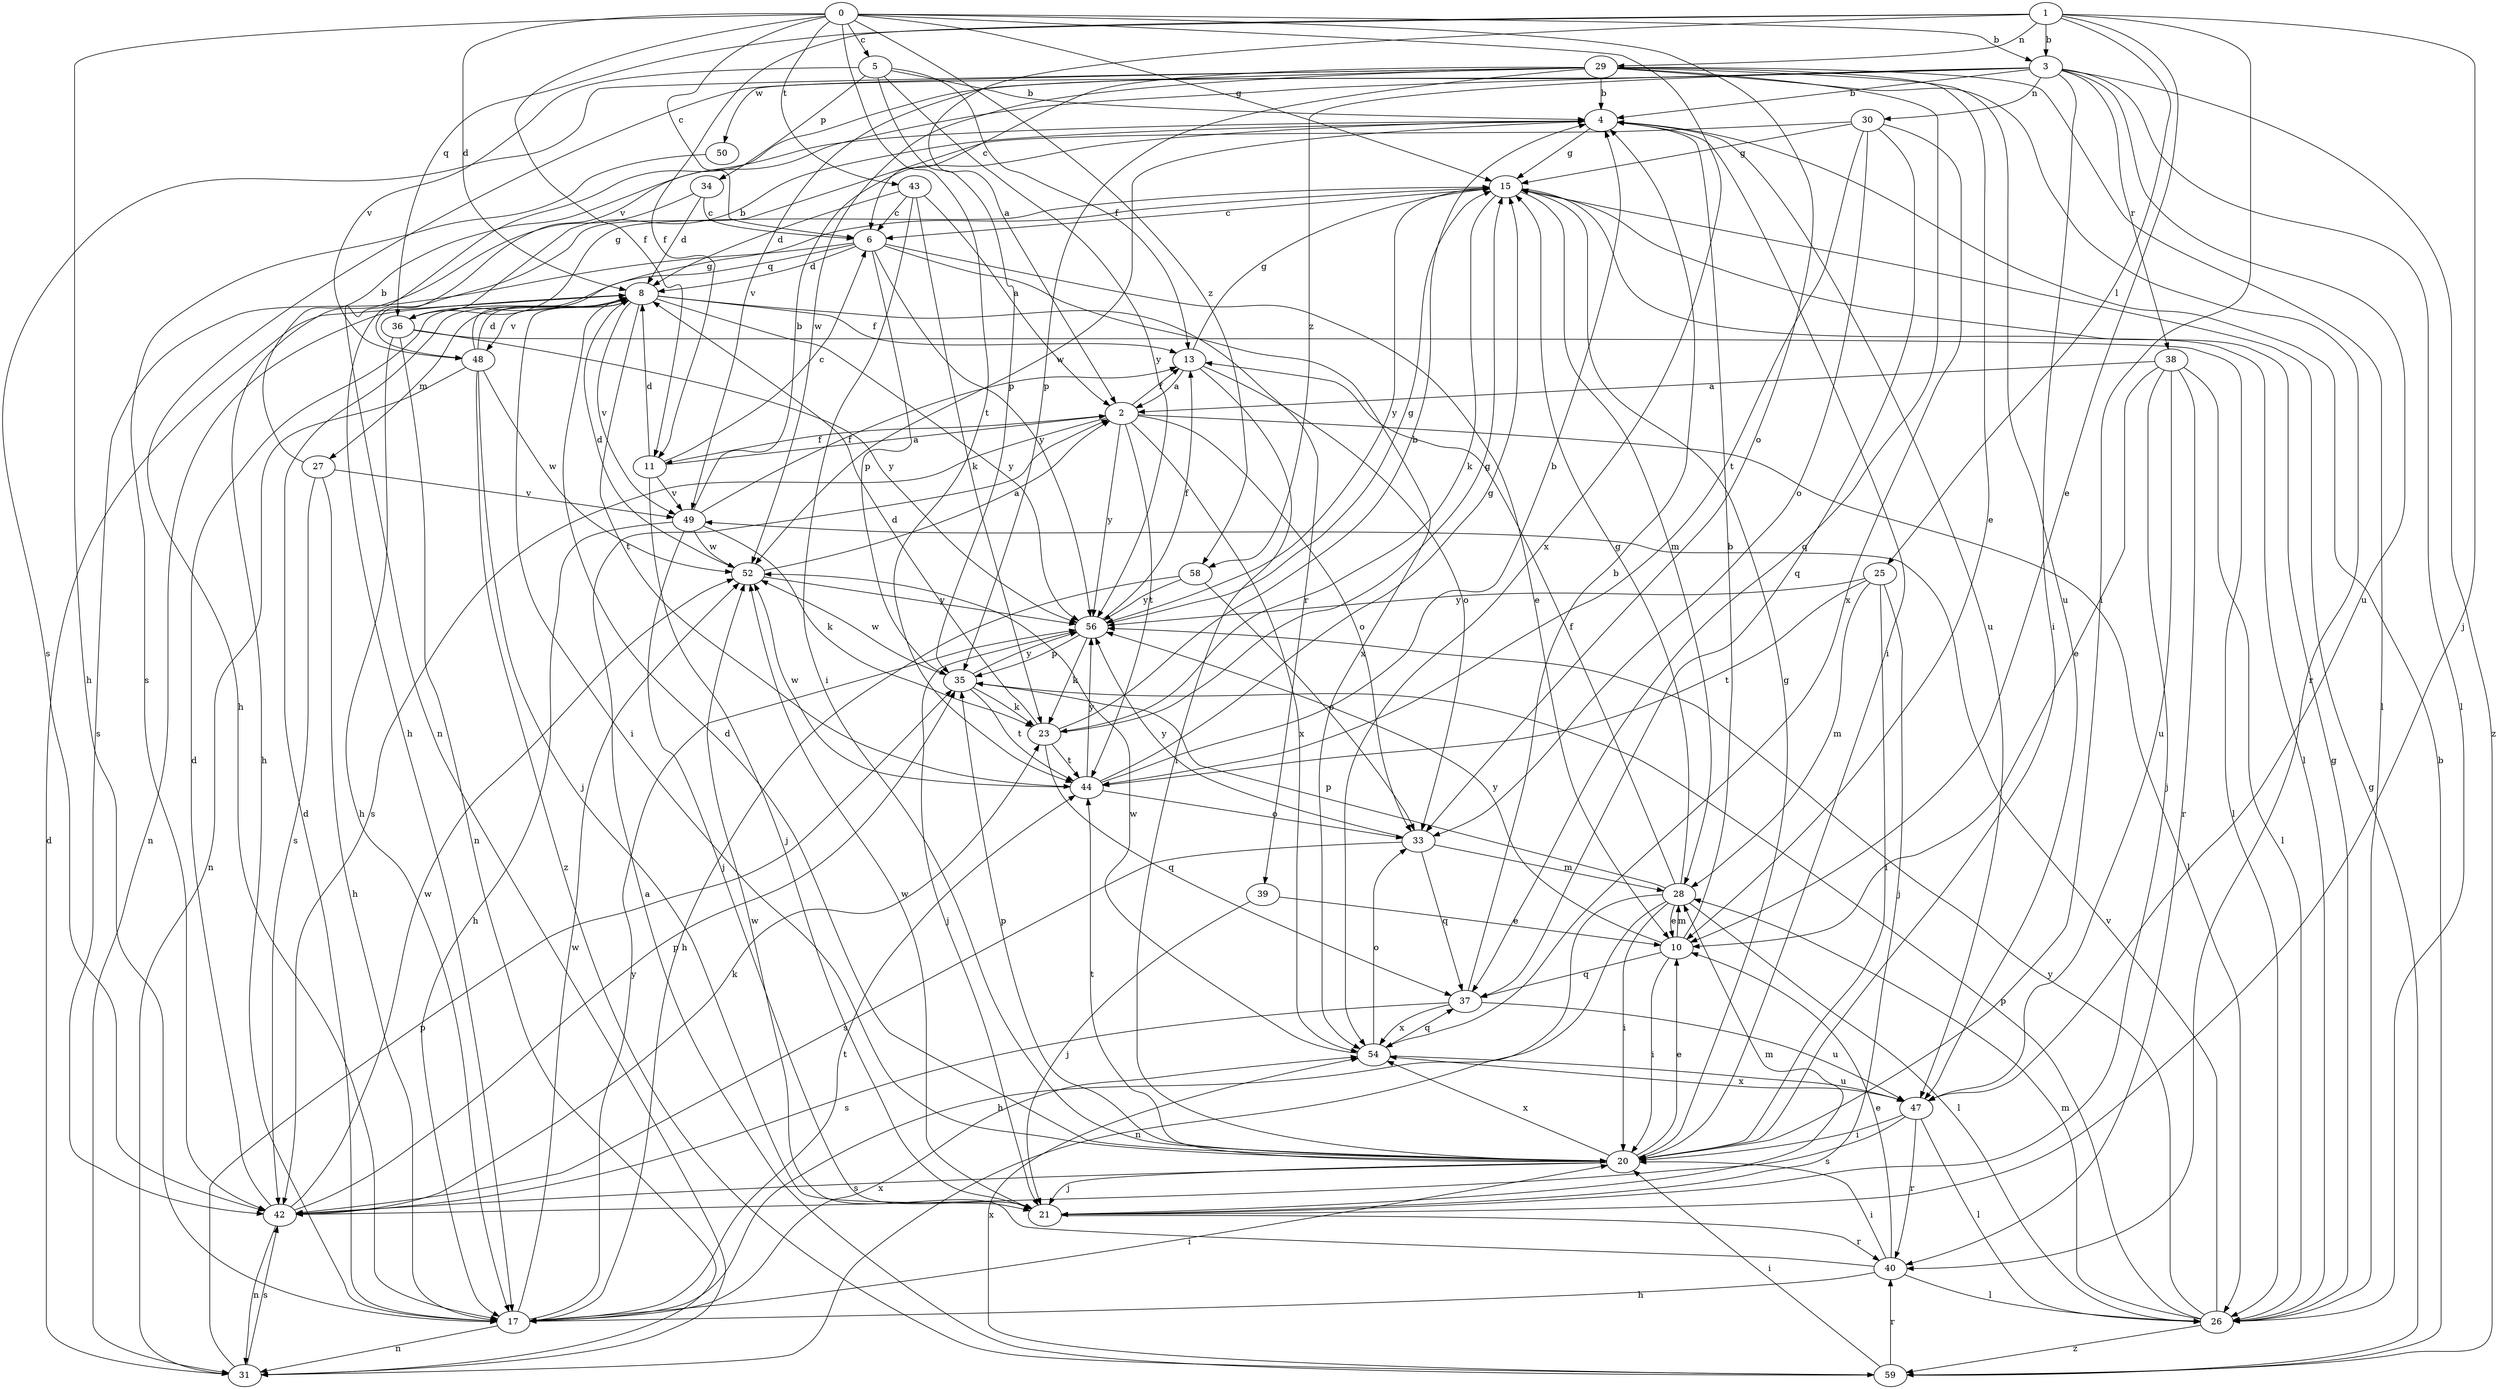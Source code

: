 strict digraph  {
0;
1;
2;
3;
4;
5;
6;
8;
10;
11;
13;
15;
17;
20;
21;
23;
25;
26;
27;
28;
29;
30;
31;
33;
34;
35;
36;
37;
38;
39;
40;
42;
43;
44;
47;
48;
49;
50;
52;
54;
56;
58;
59;
0 -> 3  [label=b];
0 -> 5  [label=c];
0 -> 6  [label=c];
0 -> 8  [label=d];
0 -> 11  [label=f];
0 -> 15  [label=g];
0 -> 17  [label=h];
0 -> 33  [label=o];
0 -> 43  [label=t];
0 -> 44  [label=t];
0 -> 54  [label=x];
0 -> 58  [label=z];
1 -> 2  [label=a];
1 -> 3  [label=b];
1 -> 10  [label=e];
1 -> 11  [label=f];
1 -> 20  [label=i];
1 -> 21  [label=j];
1 -> 25  [label=l];
1 -> 29  [label=n];
1 -> 36  [label=q];
2 -> 11  [label=f];
2 -> 13  [label=f];
2 -> 26  [label=l];
2 -> 33  [label=o];
2 -> 42  [label=s];
2 -> 44  [label=t];
2 -> 54  [label=x];
2 -> 56  [label=y];
3 -> 4  [label=b];
3 -> 20  [label=i];
3 -> 26  [label=l];
3 -> 30  [label=n];
3 -> 31  [label=n];
3 -> 38  [label=r];
3 -> 47  [label=u];
3 -> 48  [label=v];
3 -> 50  [label=w];
3 -> 58  [label=z];
3 -> 59  [label=z];
4 -> 15  [label=g];
4 -> 20  [label=i];
4 -> 47  [label=u];
4 -> 52  [label=w];
5 -> 4  [label=b];
5 -> 13  [label=f];
5 -> 34  [label=p];
5 -> 35  [label=p];
5 -> 48  [label=v];
5 -> 56  [label=y];
6 -> 8  [label=d];
6 -> 10  [label=e];
6 -> 35  [label=p];
6 -> 36  [label=q];
6 -> 42  [label=s];
6 -> 54  [label=x];
6 -> 56  [label=y];
8 -> 13  [label=f];
8 -> 20  [label=i];
8 -> 27  [label=m];
8 -> 31  [label=n];
8 -> 39  [label=r];
8 -> 44  [label=t];
8 -> 48  [label=v];
8 -> 49  [label=v];
8 -> 56  [label=y];
10 -> 4  [label=b];
10 -> 20  [label=i];
10 -> 28  [label=m];
10 -> 37  [label=q];
10 -> 56  [label=y];
11 -> 2  [label=a];
11 -> 6  [label=c];
11 -> 8  [label=d];
11 -> 21  [label=j];
11 -> 49  [label=v];
13 -> 2  [label=a];
13 -> 15  [label=g];
13 -> 20  [label=i];
13 -> 33  [label=o];
15 -> 6  [label=c];
15 -> 23  [label=k];
15 -> 26  [label=l];
15 -> 28  [label=m];
15 -> 56  [label=y];
17 -> 8  [label=d];
17 -> 20  [label=i];
17 -> 31  [label=n];
17 -> 44  [label=t];
17 -> 52  [label=w];
17 -> 54  [label=x];
17 -> 56  [label=y];
20 -> 8  [label=d];
20 -> 10  [label=e];
20 -> 15  [label=g];
20 -> 21  [label=j];
20 -> 35  [label=p];
20 -> 42  [label=s];
20 -> 44  [label=t];
20 -> 54  [label=x];
21 -> 28  [label=m];
21 -> 40  [label=r];
21 -> 52  [label=w];
23 -> 4  [label=b];
23 -> 8  [label=d];
23 -> 15  [label=g];
23 -> 37  [label=q];
23 -> 44  [label=t];
25 -> 20  [label=i];
25 -> 21  [label=j];
25 -> 28  [label=m];
25 -> 44  [label=t];
25 -> 56  [label=y];
26 -> 15  [label=g];
26 -> 28  [label=m];
26 -> 35  [label=p];
26 -> 49  [label=v];
26 -> 56  [label=y];
26 -> 59  [label=z];
27 -> 4  [label=b];
27 -> 17  [label=h];
27 -> 42  [label=s];
27 -> 49  [label=v];
28 -> 10  [label=e];
28 -> 13  [label=f];
28 -> 15  [label=g];
28 -> 17  [label=h];
28 -> 20  [label=i];
28 -> 26  [label=l];
28 -> 31  [label=n];
28 -> 35  [label=p];
29 -> 4  [label=b];
29 -> 6  [label=c];
29 -> 10  [label=e];
29 -> 17  [label=h];
29 -> 26  [label=l];
29 -> 35  [label=p];
29 -> 37  [label=q];
29 -> 40  [label=r];
29 -> 42  [label=s];
29 -> 47  [label=u];
29 -> 49  [label=v];
29 -> 52  [label=w];
30 -> 15  [label=g];
30 -> 17  [label=h];
30 -> 33  [label=o];
30 -> 37  [label=q];
30 -> 44  [label=t];
30 -> 54  [label=x];
31 -> 8  [label=d];
31 -> 35  [label=p];
31 -> 42  [label=s];
33 -> 28  [label=m];
33 -> 37  [label=q];
33 -> 42  [label=s];
33 -> 56  [label=y];
34 -> 6  [label=c];
34 -> 8  [label=d];
34 -> 17  [label=h];
35 -> 23  [label=k];
35 -> 44  [label=t];
35 -> 52  [label=w];
35 -> 56  [label=y];
36 -> 4  [label=b];
36 -> 15  [label=g];
36 -> 17  [label=h];
36 -> 26  [label=l];
36 -> 31  [label=n];
36 -> 56  [label=y];
37 -> 4  [label=b];
37 -> 42  [label=s];
37 -> 47  [label=u];
37 -> 54  [label=x];
38 -> 2  [label=a];
38 -> 10  [label=e];
38 -> 21  [label=j];
38 -> 26  [label=l];
38 -> 40  [label=r];
38 -> 47  [label=u];
39 -> 10  [label=e];
39 -> 21  [label=j];
40 -> 10  [label=e];
40 -> 17  [label=h];
40 -> 20  [label=i];
40 -> 26  [label=l];
40 -> 52  [label=w];
42 -> 8  [label=d];
42 -> 23  [label=k];
42 -> 31  [label=n];
42 -> 35  [label=p];
42 -> 52  [label=w];
43 -> 2  [label=a];
43 -> 6  [label=c];
43 -> 8  [label=d];
43 -> 20  [label=i];
43 -> 23  [label=k];
44 -> 4  [label=b];
44 -> 15  [label=g];
44 -> 33  [label=o];
44 -> 52  [label=w];
44 -> 56  [label=y];
47 -> 20  [label=i];
47 -> 26  [label=l];
47 -> 40  [label=r];
47 -> 42  [label=s];
47 -> 54  [label=x];
48 -> 8  [label=d];
48 -> 15  [label=g];
48 -> 21  [label=j];
48 -> 31  [label=n];
48 -> 52  [label=w];
48 -> 59  [label=z];
49 -> 4  [label=b];
49 -> 13  [label=f];
49 -> 17  [label=h];
49 -> 21  [label=j];
49 -> 23  [label=k];
49 -> 52  [label=w];
50 -> 42  [label=s];
52 -> 2  [label=a];
52 -> 8  [label=d];
52 -> 56  [label=y];
54 -> 33  [label=o];
54 -> 37  [label=q];
54 -> 47  [label=u];
54 -> 52  [label=w];
56 -> 13  [label=f];
56 -> 15  [label=g];
56 -> 21  [label=j];
56 -> 23  [label=k];
56 -> 35  [label=p];
58 -> 17  [label=h];
58 -> 33  [label=o];
58 -> 56  [label=y];
59 -> 2  [label=a];
59 -> 4  [label=b];
59 -> 15  [label=g];
59 -> 20  [label=i];
59 -> 40  [label=r];
59 -> 54  [label=x];
}
